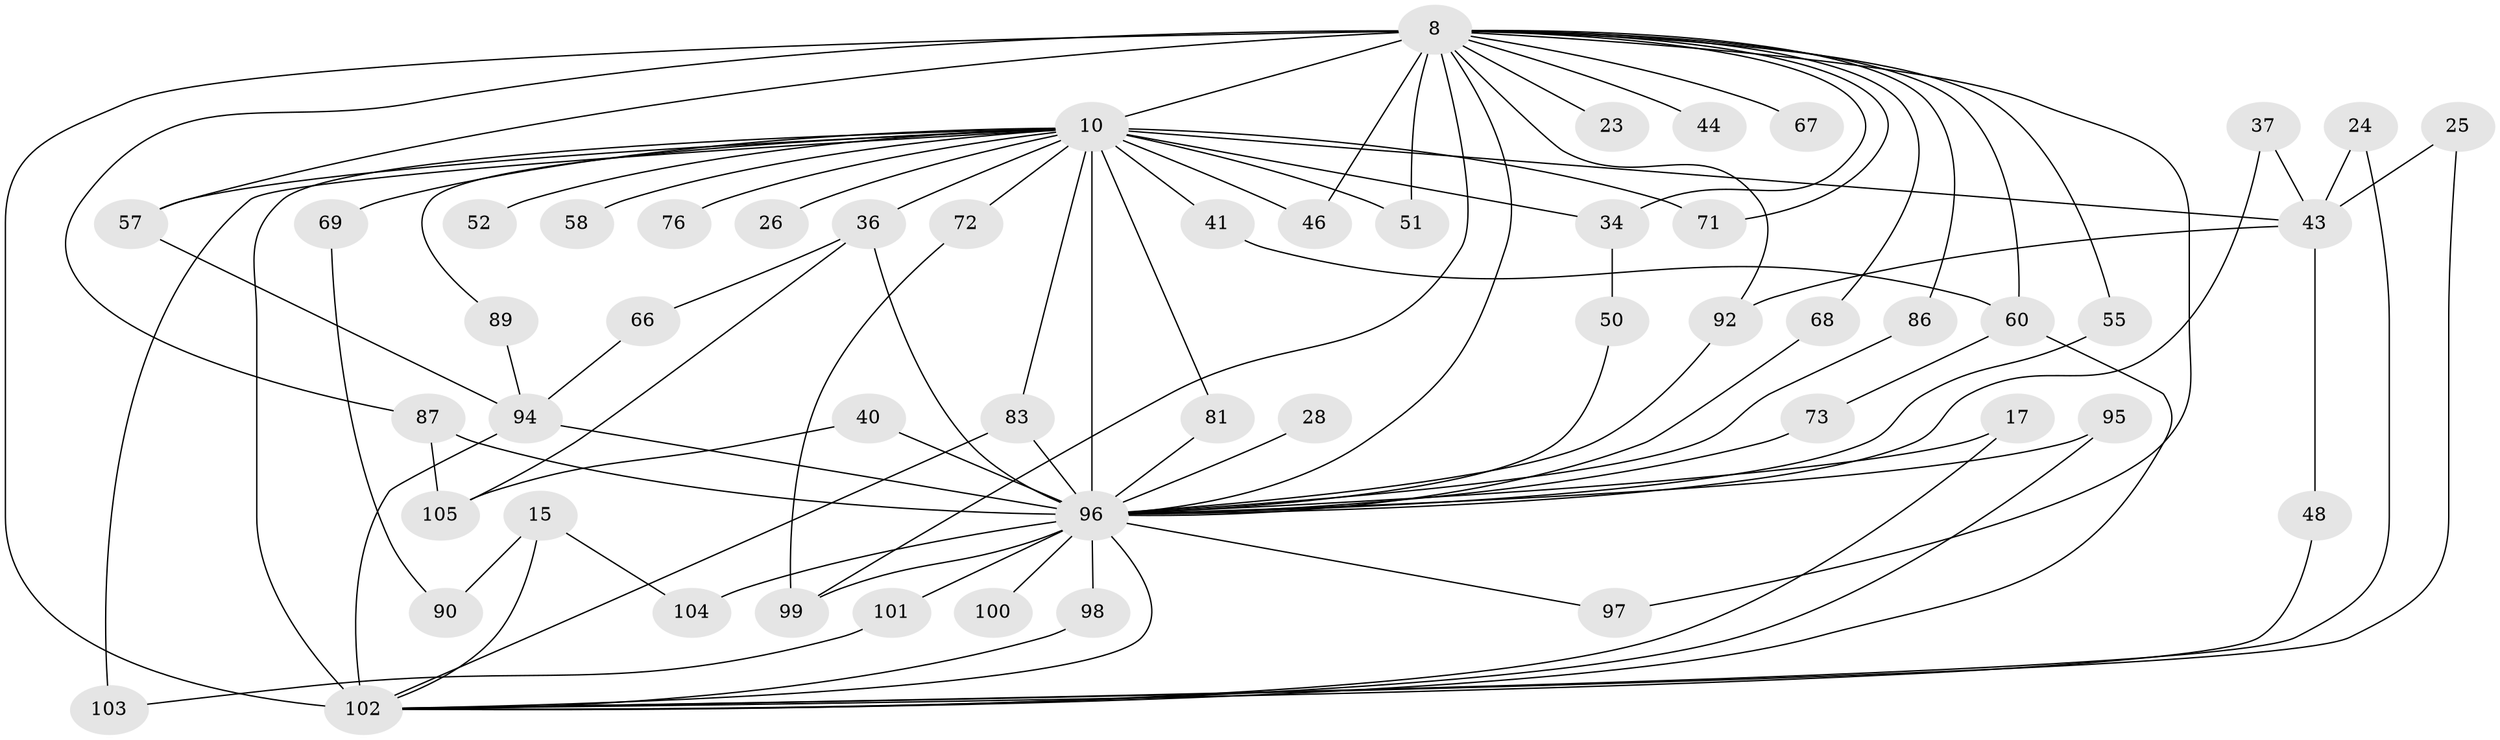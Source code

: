 // original degree distribution, {20: 0.009523809523809525, 25: 0.009523809523809525, 22: 0.01904761904761905, 15: 0.009523809523809525, 19: 0.01904761904761905, 14: 0.009523809523809525, 26: 0.009523809523809525, 31: 0.009523809523809525, 4: 0.06666666666666667, 3: 0.17142857142857143, 5: 0.06666666666666667, 2: 0.5714285714285714, 7: 0.01904761904761905, 6: 0.009523809523809525}
// Generated by graph-tools (version 1.1) at 2025/43/03/09/25 04:43:47]
// undirected, 52 vertices, 92 edges
graph export_dot {
graph [start="1"]
  node [color=gray90,style=filled];
  8 [super="+3"];
  10 [super="+6+4"];
  15;
  17;
  23;
  24;
  25;
  26;
  28;
  34 [super="+13"];
  36 [super="+16"];
  37;
  40;
  41;
  43 [super="+21+11"];
  44;
  46 [super="+12+33"];
  48;
  50;
  51;
  52;
  55;
  57 [super="+45"];
  58;
  60 [super="+32"];
  66;
  67;
  68;
  69;
  71;
  72 [super="+64"];
  73;
  76;
  81 [super="+20"];
  83 [super="+77"];
  86;
  87 [super="+27"];
  89 [super="+18"];
  90 [super="+88"];
  92 [super="+39"];
  94 [super="+31"];
  95 [super="+70"];
  96 [super="+82+91"];
  97;
  98;
  99 [super="+49"];
  100;
  101;
  102 [super="+74+78+79+47+85+7"];
  103;
  104 [super="+80"];
  105 [super="+93"];
  8 -- 10 [weight=8];
  8 -- 44 [weight=2];
  8 -- 51;
  8 -- 57;
  8 -- 67 [weight=2];
  8 -- 68;
  8 -- 71;
  8 -- 86;
  8 -- 99 [weight=2];
  8 -- 23;
  8 -- 34 [weight=2];
  8 -- 97;
  8 -- 55;
  8 -- 60 [weight=3];
  8 -- 87;
  8 -- 92;
  8 -- 46 [weight=3];
  8 -- 102 [weight=7];
  8 -- 96 [weight=5];
  10 -- 43 [weight=4];
  10 -- 58 [weight=2];
  10 -- 69 [weight=2];
  10 -- 72 [weight=4];
  10 -- 103;
  10 -- 26 [weight=2];
  10 -- 83 [weight=2];
  10 -- 71;
  10 -- 76 [weight=2];
  10 -- 81;
  10 -- 96 [weight=18];
  10 -- 34;
  10 -- 36 [weight=2];
  10 -- 41;
  10 -- 51;
  10 -- 52;
  10 -- 57;
  10 -- 102 [weight=10];
  10 -- 46;
  10 -- 89;
  15 -- 104;
  15 -- 90;
  15 -- 102 [weight=2];
  17 -- 96;
  17 -- 102;
  24 -- 43;
  24 -- 102;
  25 -- 43;
  25 -- 102;
  28 -- 96;
  34 -- 50;
  36 -- 105;
  36 -- 66;
  36 -- 96;
  37 -- 43;
  37 -- 96;
  40 -- 105;
  40 -- 96 [weight=2];
  41 -- 60;
  43 -- 48;
  43 -- 92;
  48 -- 102;
  50 -- 96;
  55 -- 96;
  57 -- 94;
  60 -- 73;
  60 -- 102;
  66 -- 94;
  68 -- 96;
  69 -- 90;
  72 -- 99;
  73 -- 96;
  81 -- 96 [weight=2];
  83 -- 102;
  83 -- 96 [weight=2];
  86 -- 96;
  87 -- 105;
  87 -- 96 [weight=2];
  89 -- 94;
  92 -- 96;
  94 -- 96 [weight=3];
  94 -- 102 [weight=4];
  95 -- 102;
  95 -- 96 [weight=2];
  96 -- 97;
  96 -- 99;
  96 -- 100 [weight=2];
  96 -- 101 [weight=2];
  96 -- 104 [weight=2];
  96 -- 98;
  96 -- 102 [weight=4];
  98 -- 102;
  101 -- 103;
}
